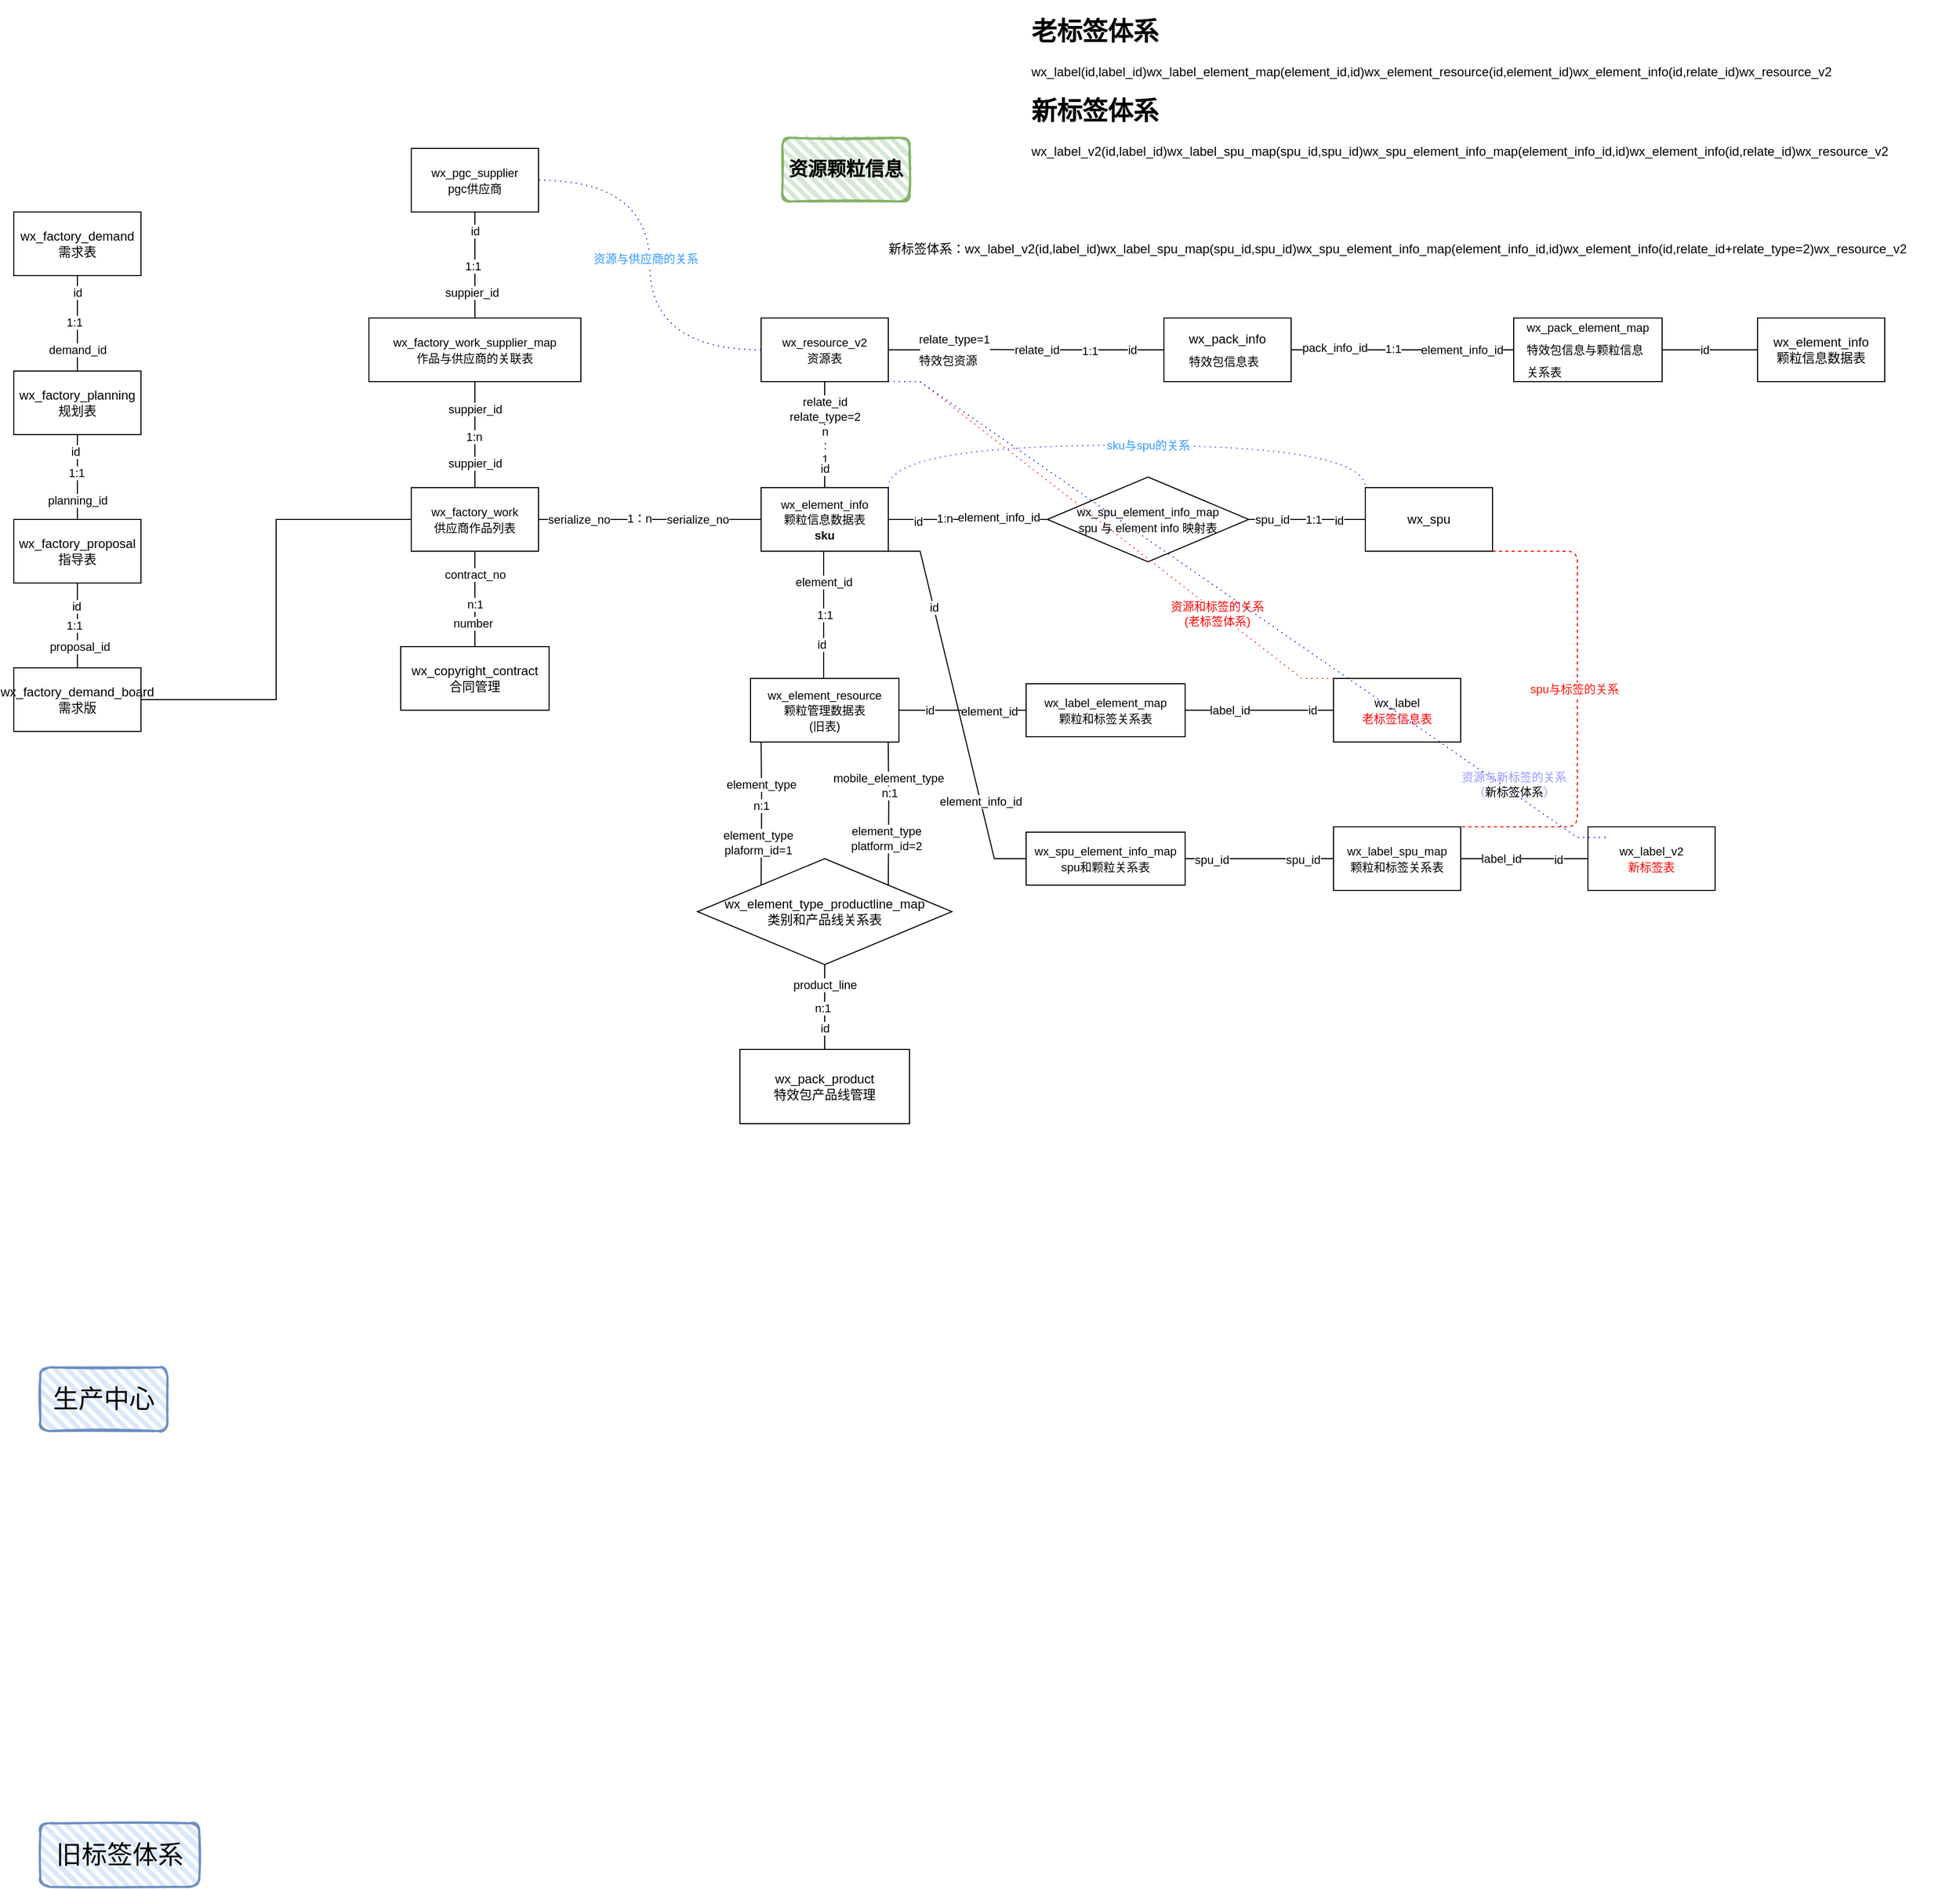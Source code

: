 <mxfile version="24.0.5" type="github">
  <diagram name="第 1 页" id="Xitm7BR1QgXsahXMNKrp">
    <mxGraphModel dx="2261" dy="1915" grid="1" gridSize="10" guides="1" tooltips="1" connect="1" arrows="1" fold="1" page="1" pageScale="1" pageWidth="827" pageHeight="1169" math="0" shadow="0">
      <root>
        <mxCell id="0" />
        <mxCell id="1" parent="0" />
        <mxCell id="gk9bBfAuXZcHd2vXawck-7" style="edgeStyle=orthogonalEdgeStyle;rounded=0;orthogonalLoop=1;jettySize=auto;html=1;entryX=0.5;entryY=0;entryDx=0;entryDy=0;endArrow=none;endFill=0;" parent="1" source="gk9bBfAuXZcHd2vXawck-1" target="gk9bBfAuXZcHd2vXawck-6" edge="1">
          <mxGeometry relative="1" as="geometry" />
        </mxCell>
        <mxCell id="gk9bBfAuXZcHd2vXawck-8" value="relate_id&lt;br&gt;relate_type=2" style="edgeLabel;html=1;align=center;verticalAlign=middle;resizable=0;points=[];" parent="gk9bBfAuXZcHd2vXawck-7" vertex="1" connectable="0">
          <mxGeometry x="-0.48" y="-4" relative="1" as="geometry">
            <mxPoint x="4" as="offset" />
          </mxGeometry>
        </mxCell>
        <mxCell id="gk9bBfAuXZcHd2vXawck-11" value="n&lt;br&gt;:&lt;br&gt;1" style="edgeLabel;html=1;align=center;verticalAlign=middle;resizable=0;points=[];" parent="gk9bBfAuXZcHd2vXawck-7" vertex="1" connectable="0">
          <mxGeometry x="0.02" y="2" relative="1" as="geometry">
            <mxPoint x="-2" y="9" as="offset" />
          </mxGeometry>
        </mxCell>
        <mxCell id="gk9bBfAuXZcHd2vXawck-12" value="id" style="edgeLabel;html=1;align=center;verticalAlign=middle;resizable=0;points=[];" parent="gk9bBfAuXZcHd2vXawck-7" vertex="1" connectable="0">
          <mxGeometry x="0.64" relative="1" as="geometry">
            <mxPoint as="offset" />
          </mxGeometry>
        </mxCell>
        <mxCell id="gk9bBfAuXZcHd2vXawck-14" value="" style="edgeStyle=orthogonalEdgeStyle;rounded=0;orthogonalLoop=1;jettySize=auto;html=1;endArrow=none;endFill=0;" parent="1" edge="1">
          <mxGeometry relative="1" as="geometry">
            <mxPoint x="390" y="199.5" as="sourcePoint" />
            <mxPoint x="610" y="200" as="targetPoint" />
            <Array as="points" />
          </mxGeometry>
        </mxCell>
        <mxCell id="gk9bBfAuXZcHd2vXawck-15" value="&lt;article data-content=&quot;[{&amp;quot;type&amp;quot;:&amp;quot;block&amp;quot;,&amp;quot;id&amp;quot;:&amp;quot;XwP3-1698737157789&amp;quot;,&amp;quot;name&amp;quot;:&amp;quot;paragraph&amp;quot;,&amp;quot;data&amp;quot;:{},&amp;quot;nodes&amp;quot;:[{&amp;quot;type&amp;quot;:&amp;quot;text&amp;quot;,&amp;quot;id&amp;quot;:&amp;quot;NMRr-1698737157787&amp;quot;,&amp;quot;leaves&amp;quot;:[{&amp;quot;text&amp;quot;:&amp;quot;relate_type=1&amp;quot;,&amp;quot;marks&amp;quot;:[]}]}],&amp;quot;state&amp;quot;:{}}]&quot;&gt;&lt;div style=&quot;line-height: 1.75; text-align: left;&quot;&gt;&lt;font style=&quot;font-size: 11px;&quot;&gt;relate_type=1&lt;/font&gt;&lt;/div&gt;&lt;div style=&quot;line-height: 1.75; text-align: left;&quot;&gt;特效包资源&lt;/div&gt;&lt;/article&gt;" style="edgeLabel;html=1;align=center;verticalAlign=middle;resizable=0;points=[];" parent="gk9bBfAuXZcHd2vXawck-14" vertex="1" connectable="0">
          <mxGeometry x="-0.1" y="3" relative="1" as="geometry">
            <mxPoint x="-77" y="3" as="offset" />
          </mxGeometry>
        </mxCell>
        <mxCell id="gk9bBfAuXZcHd2vXawck-19" value="&lt;article data-content=&quot;[{&amp;quot;type&amp;quot;:&amp;quot;block&amp;quot;,&amp;quot;id&amp;quot;:&amp;quot;XwP3-1698737157789&amp;quot;,&amp;quot;name&amp;quot;:&amp;quot;paragraph&amp;quot;,&amp;quot;data&amp;quot;:{},&amp;quot;nodes&amp;quot;:[{&amp;quot;type&amp;quot;:&amp;quot;text&amp;quot;,&amp;quot;id&amp;quot;:&amp;quot;NMRr-1698737157787&amp;quot;,&amp;quot;leaves&amp;quot;:[{&amp;quot;text&amp;quot;:&amp;quot;relate_id&amp;quot;,&amp;quot;marks&amp;quot;:[]}]}],&amp;quot;state&amp;quot;:{}}]&quot;&gt;&lt;div style=&quot;line-height: 1.75; text-align: left;&quot;&gt;&lt;font style=&quot;font-size: 11px;&quot;&gt;relate_id&lt;/font&gt;&lt;/div&gt;&lt;/article&gt;" style="edgeLabel;html=1;align=center;verticalAlign=middle;resizable=0;points=[];" parent="gk9bBfAuXZcHd2vXawck-14" vertex="1" connectable="0">
          <mxGeometry x="0.675" y="2" relative="1" as="geometry">
            <mxPoint x="-84" y="2" as="offset" />
          </mxGeometry>
        </mxCell>
        <mxCell id="gk9bBfAuXZcHd2vXawck-20" value="id" style="edgeLabel;html=1;align=center;verticalAlign=middle;resizable=0;points=[];" parent="gk9bBfAuXZcHd2vXawck-14" vertex="1" connectable="0">
          <mxGeometry x="0.748" y="-2" relative="1" as="geometry">
            <mxPoint x="-2" y="-2" as="offset" />
          </mxGeometry>
        </mxCell>
        <mxCell id="gk9bBfAuXZcHd2vXawck-21" value="1:1" style="edgeLabel;html=1;align=center;verticalAlign=middle;resizable=0;points=[];" parent="gk9bBfAuXZcHd2vXawck-14" vertex="1" connectable="0">
          <mxGeometry x="0.266" relative="1" as="geometry">
            <mxPoint x="11" as="offset" />
          </mxGeometry>
        </mxCell>
        <mxCell id="gk9bBfAuXZcHd2vXawck-24" style="edgeStyle=orthogonalEdgeStyle;rounded=0;orthogonalLoop=1;jettySize=auto;html=1;endArrow=none;endFill=0;" parent="1" edge="1">
          <mxGeometry relative="1" as="geometry">
            <mxPoint x="380" y="200" as="targetPoint" />
            <mxPoint x="350" y="200" as="sourcePoint" />
          </mxGeometry>
        </mxCell>
        <mxCell id="B6y16ondcqQ7qixGHSXy-28" style="edgeStyle=orthogonalEdgeStyle;rounded=0;orthogonalLoop=1;jettySize=auto;html=1;entryX=1;entryY=0.5;entryDx=0;entryDy=0;dashed=1;dashPattern=1 4;curved=1;strokeColor=#0000FF;endArrow=none;endFill=0;" parent="1" source="gk9bBfAuXZcHd2vXawck-1" target="gk9bBfAuXZcHd2vXawck-52" edge="1">
          <mxGeometry relative="1" as="geometry" />
        </mxCell>
        <mxCell id="B6y16ondcqQ7qixGHSXy-29" value="&lt;font color=&quot;#3399ff&quot;&gt;资源与供应商的关系&lt;/font&gt;" style="edgeLabel;html=1;align=center;verticalAlign=middle;resizable=0;points=[];" parent="B6y16ondcqQ7qixGHSXy-28" vertex="1" connectable="0">
          <mxGeometry x="0.032" y="4" relative="1" as="geometry">
            <mxPoint as="offset" />
          </mxGeometry>
        </mxCell>
        <mxCell id="yXbJXcxyzhRO19lz1-nd-18" style="edgeStyle=entityRelationEdgeStyle;rounded=0;orthogonalLoop=1;jettySize=auto;html=1;exitX=1;exitY=1;exitDx=0;exitDy=0;entryX=0;entryY=0;entryDx=0;entryDy=0;endArrow=none;endFill=0;strokeColor=none;dashed=1;dashPattern=1 4;" parent="1" source="gk9bBfAuXZcHd2vXawck-1" target="yXbJXcxyzhRO19lz1-nd-9" edge="1">
          <mxGeometry relative="1" as="geometry" />
        </mxCell>
        <mxCell id="yXbJXcxyzhRO19lz1-nd-19" value="&lt;font color=&quot;#9999ff&quot;&gt;资源与新标签的关系&lt;br&gt;（&lt;/font&gt;新标签体系&lt;font color=&quot;#9999ff&quot;&gt;）&lt;br&gt;&lt;/font&gt;" style="edgeLabel;html=1;align=center;verticalAlign=middle;resizable=0;points=[];" parent="yXbJXcxyzhRO19lz1-nd-18" vertex="1" connectable="0">
          <mxGeometry x="0.711" y="2" relative="1" as="geometry">
            <mxPoint x="28" y="10" as="offset" />
          </mxGeometry>
        </mxCell>
        <mxCell id="gk9bBfAuXZcHd2vXawck-1" value="&lt;font style=&quot;font-size: 11px;&quot;&gt;wx_resource_v2&lt;br&gt;资源表&lt;/font&gt;" style="rounded=0;whiteSpace=wrap;html=1;" parent="1" vertex="1">
          <mxGeometry x="230" y="170" width="120" height="60" as="geometry" />
        </mxCell>
        <mxCell id="gk9bBfAuXZcHd2vXawck-10" value="" style="edgeStyle=orthogonalEdgeStyle;rounded=0;orthogonalLoop=1;jettySize=auto;html=1;endArrow=none;endFill=0;" parent="1" edge="1">
          <mxGeometry relative="1" as="geometry">
            <mxPoint x="289" y="390" as="sourcePoint" />
            <mxPoint x="289" y="510" as="targetPoint" />
          </mxGeometry>
        </mxCell>
        <mxCell id="gk9bBfAuXZcHd2vXawck-35" value="element_id" style="edgeLabel;html=1;align=center;verticalAlign=middle;resizable=0;points=[];" parent="gk9bBfAuXZcHd2vXawck-10" vertex="1" connectable="0">
          <mxGeometry x="-0.525" y="-2" relative="1" as="geometry">
            <mxPoint x="2" as="offset" />
          </mxGeometry>
        </mxCell>
        <mxCell id="gk9bBfAuXZcHd2vXawck-36" value="id" style="edgeLabel;html=1;align=center;verticalAlign=middle;resizable=0;points=[];" parent="gk9bBfAuXZcHd2vXawck-10" vertex="1" connectable="0">
          <mxGeometry x="0.375" y="-2" relative="1" as="geometry">
            <mxPoint y="5" as="offset" />
          </mxGeometry>
        </mxCell>
        <mxCell id="gk9bBfAuXZcHd2vXawck-62" value="1:1" style="edgeLabel;html=1;align=center;verticalAlign=middle;resizable=0;points=[];" parent="gk9bBfAuXZcHd2vXawck-10" vertex="1" connectable="0">
          <mxGeometry x="-0.004" y="-2" relative="1" as="geometry">
            <mxPoint x="3" as="offset" />
          </mxGeometry>
        </mxCell>
        <mxCell id="gk9bBfAuXZcHd2vXawck-34" value="" style="edgeStyle=orthogonalEdgeStyle;rounded=0;orthogonalLoop=1;jettySize=auto;html=1;endArrow=none;endFill=0;" parent="1" source="gk9bBfAuXZcHd2vXawck-6" target="gk9bBfAuXZcHd2vXawck-33" edge="1">
          <mxGeometry relative="1" as="geometry" />
        </mxCell>
        <mxCell id="gk9bBfAuXZcHd2vXawck-37" value="serialize_no" style="edgeLabel;html=1;align=center;verticalAlign=middle;resizable=0;points=[];" parent="gk9bBfAuXZcHd2vXawck-34" vertex="1" connectable="0">
          <mxGeometry x="-0.233" y="2" relative="1" as="geometry">
            <mxPoint x="-92" y="-2" as="offset" />
          </mxGeometry>
        </mxCell>
        <mxCell id="gk9bBfAuXZcHd2vXawck-48" value="1：n" style="edgeLabel;html=1;align=center;verticalAlign=middle;resizable=0;points=[];" parent="gk9bBfAuXZcHd2vXawck-34" vertex="1" connectable="0">
          <mxGeometry x="0.099" y="-1" relative="1" as="geometry">
            <mxPoint as="offset" />
          </mxGeometry>
        </mxCell>
        <mxCell id="B6y16ondcqQ7qixGHSXy-22" style="rounded=0;orthogonalLoop=1;jettySize=auto;html=1;exitX=1;exitY=0.5;exitDx=0;exitDy=0;entryX=0;entryY=0.5;entryDx=0;entryDy=0;endArrow=none;endFill=0;" parent="1" source="B6y16ondcqQ7qixGHSXy-12" target="B6y16ondcqQ7qixGHSXy-21" edge="1">
          <mxGeometry relative="1" as="geometry">
            <mxPoint x="510" y="420" as="targetPoint" />
          </mxGeometry>
        </mxCell>
        <mxCell id="B6y16ondcqQ7qixGHSXy-23" value="spu_id" style="edgeLabel;html=1;align=center;verticalAlign=middle;resizable=0;points=[];" parent="B6y16ondcqQ7qixGHSXy-22" vertex="1" connectable="0">
          <mxGeometry x="-0.691" y="-1" relative="1" as="geometry">
            <mxPoint x="5" y="-1" as="offset" />
          </mxGeometry>
        </mxCell>
        <mxCell id="B6y16ondcqQ7qixGHSXy-24" value="id" style="edgeLabel;html=1;align=center;verticalAlign=middle;resizable=0;points=[];" parent="B6y16ondcqQ7qixGHSXy-22" vertex="1" connectable="0">
          <mxGeometry x="0.546" y="-1" relative="1" as="geometry">
            <mxPoint as="offset" />
          </mxGeometry>
        </mxCell>
        <mxCell id="B6y16ondcqQ7qixGHSXy-25" value="1:1" style="edgeLabel;html=1;align=center;verticalAlign=middle;resizable=0;points=[];" parent="B6y16ondcqQ7qixGHSXy-22" vertex="1" connectable="0">
          <mxGeometry x="0.113" y="-3" relative="1" as="geometry">
            <mxPoint y="-3" as="offset" />
          </mxGeometry>
        </mxCell>
        <mxCell id="MGftzye2ZW7pEAbC8CXY-1" style="edgeStyle=orthogonalEdgeStyle;rounded=0;orthogonalLoop=1;jettySize=auto;html=1;exitX=1;exitY=0;exitDx=0;exitDy=0;entryX=0;entryY=0;entryDx=0;entryDy=0;curved=1;dashed=1;dashPattern=1 4;endArrow=none;endFill=0;strokeColor=#3333FF;" parent="1" source="gk9bBfAuXZcHd2vXawck-6" target="B6y16ondcqQ7qixGHSXy-21" edge="1">
          <mxGeometry relative="1" as="geometry">
            <Array as="points">
              <mxPoint x="350" y="290" />
              <mxPoint x="800" y="290" />
            </Array>
          </mxGeometry>
        </mxCell>
        <mxCell id="MGftzye2ZW7pEAbC8CXY-2" value="&lt;font color=&quot;#3399ff&quot;&gt;sku与spu的关系&lt;/font&gt;" style="edgeLabel;html=1;align=center;verticalAlign=middle;resizable=0;points=[];" parent="MGftzye2ZW7pEAbC8CXY-1" vertex="1" connectable="0">
          <mxGeometry x="-0.064" y="-2" relative="1" as="geometry">
            <mxPoint x="37" y="-2" as="offset" />
          </mxGeometry>
        </mxCell>
        <mxCell id="gk9bBfAuXZcHd2vXawck-6" value="&lt;font style=&quot;font-size: 11px;&quot;&gt;wx_element_info&lt;br&gt;颗粒信息数据表&lt;br&gt;&lt;b style=&quot;border-color: var(--border-color);&quot;&gt;sku&lt;/b&gt;&lt;br&gt;&lt;/font&gt;" style="rounded=0;whiteSpace=wrap;html=1;" parent="1" vertex="1">
          <mxGeometry x="230" y="330" width="120" height="60" as="geometry" />
        </mxCell>
        <mxCell id="gk9bBfAuXZcHd2vXawck-40" value="" style="edgeStyle=orthogonalEdgeStyle;rounded=0;orthogonalLoop=1;jettySize=auto;html=1;endArrow=none;endFill=0;" parent="1" source="gk9bBfAuXZcHd2vXawck-9" target="gk9bBfAuXZcHd2vXawck-39" edge="1">
          <mxGeometry relative="1" as="geometry" />
        </mxCell>
        <mxCell id="gk9bBfAuXZcHd2vXawck-43" value="id" style="edgeLabel;html=1;align=center;verticalAlign=middle;resizable=0;points=[];" parent="gk9bBfAuXZcHd2vXawck-40" vertex="1" connectable="0">
          <mxGeometry x="-0.12" y="-1" relative="1" as="geometry">
            <mxPoint x="-24" y="-1" as="offset" />
          </mxGeometry>
        </mxCell>
        <mxCell id="gk9bBfAuXZcHd2vXawck-44" value="element_id" style="edgeLabel;html=1;align=center;verticalAlign=middle;resizable=0;points=[];" parent="gk9bBfAuXZcHd2vXawck-40" vertex="1" connectable="0">
          <mxGeometry x="0.42" y="-1" relative="1" as="geometry">
            <mxPoint as="offset" />
          </mxGeometry>
        </mxCell>
        <mxCell id="gk9bBfAuXZcHd2vXawck-9" value="&lt;font style=&quot;font-size: 11px;&quot;&gt;wx_element_resource&lt;br&gt;颗粒管理数据表&lt;br&gt;(旧表)&lt;/font&gt;" style="whiteSpace=wrap;html=1;rounded=0;" parent="1" vertex="1">
          <mxGeometry x="220" y="510" width="140" height="60" as="geometry" />
        </mxCell>
        <mxCell id="gk9bBfAuXZcHd2vXawck-26" value="" style="edgeStyle=orthogonalEdgeStyle;rounded=0;orthogonalLoop=1;jettySize=auto;html=1;endArrow=none;endFill=0;" parent="1" source="gk9bBfAuXZcHd2vXawck-13" target="gk9bBfAuXZcHd2vXawck-25" edge="1">
          <mxGeometry relative="1" as="geometry" />
        </mxCell>
        <mxCell id="gk9bBfAuXZcHd2vXawck-28" value="pack_info_id" style="edgeLabel;html=1;align=center;verticalAlign=middle;resizable=0;points=[];" parent="gk9bBfAuXZcHd2vXawck-26" vertex="1" connectable="0">
          <mxGeometry x="-0.661" y="2" relative="1" as="geometry">
            <mxPoint x="5" as="offset" />
          </mxGeometry>
        </mxCell>
        <mxCell id="gk9bBfAuXZcHd2vXawck-29" value="element_info_id" style="edgeLabel;html=1;align=center;verticalAlign=middle;resizable=0;points=[];" parent="gk9bBfAuXZcHd2vXawck-26" vertex="1" connectable="0">
          <mxGeometry x="0.493" relative="1" as="geometry">
            <mxPoint x="4" as="offset" />
          </mxGeometry>
        </mxCell>
        <mxCell id="gk9bBfAuXZcHd2vXawck-49" value="1:1" style="edgeLabel;html=1;align=center;verticalAlign=middle;resizable=0;points=[];" parent="gk9bBfAuXZcHd2vXawck-26" vertex="1" connectable="0">
          <mxGeometry x="-0.086" y="1" relative="1" as="geometry">
            <mxPoint as="offset" />
          </mxGeometry>
        </mxCell>
        <mxCell id="gk9bBfAuXZcHd2vXawck-13" value="&lt;article data-content=&quot;[{&amp;quot;type&amp;quot;:&amp;quot;block&amp;quot;,&amp;quot;id&amp;quot;:&amp;quot;XwP3-1698737157789&amp;quot;,&amp;quot;name&amp;quot;:&amp;quot;paragraph&amp;quot;,&amp;quot;data&amp;quot;:{},&amp;quot;nodes&amp;quot;:[{&amp;quot;type&amp;quot;:&amp;quot;text&amp;quot;,&amp;quot;id&amp;quot;:&amp;quot;NMRr-1698737157787&amp;quot;,&amp;quot;leaves&amp;quot;:[{&amp;quot;text&amp;quot;:&amp;quot;wx_pack_info&amp;quot;,&amp;quot;marks&amp;quot;:[]}]}],&amp;quot;state&amp;quot;:{}}]&quot;&gt;&lt;div style=&quot;line-height: 1.75; text-align: left;&quot;&gt;&lt;font style=&quot;&quot;&gt;wx_pack_info&lt;br&gt;&lt;font style=&quot;font-size: 11px;&quot;&gt;特效包信息表&lt;/font&gt;&lt;br&gt;&lt;/font&gt;&lt;/div&gt;&lt;/article&gt;" style="whiteSpace=wrap;html=1;rounded=0;" parent="1" vertex="1">
          <mxGeometry x="610" y="170" width="120" height="60" as="geometry" />
        </mxCell>
        <mxCell id="gk9bBfAuXZcHd2vXawck-31" value="" style="edgeStyle=orthogonalEdgeStyle;rounded=0;orthogonalLoop=1;jettySize=auto;html=1;endArrow=none;endFill=0;" parent="1" source="gk9bBfAuXZcHd2vXawck-25" target="gk9bBfAuXZcHd2vXawck-30" edge="1">
          <mxGeometry relative="1" as="geometry" />
        </mxCell>
        <mxCell id="gk9bBfAuXZcHd2vXawck-32" value="id" style="edgeLabel;html=1;align=center;verticalAlign=middle;resizable=0;points=[];" parent="gk9bBfAuXZcHd2vXawck-31" vertex="1" connectable="0">
          <mxGeometry x="0.089" y="2" relative="1" as="geometry">
            <mxPoint x="-9" y="2" as="offset" />
          </mxGeometry>
        </mxCell>
        <mxCell id="gk9bBfAuXZcHd2vXawck-25" value="&lt;article data-content=&quot;[{&amp;quot;type&amp;quot;:&amp;quot;block&amp;quot;,&amp;quot;id&amp;quot;:&amp;quot;XwP3-1698737157789&amp;quot;,&amp;quot;name&amp;quot;:&amp;quot;paragraph&amp;quot;,&amp;quot;data&amp;quot;:{},&amp;quot;nodes&amp;quot;:[{&amp;quot;type&amp;quot;:&amp;quot;text&amp;quot;,&amp;quot;id&amp;quot;:&amp;quot;NMRr-1698737157787&amp;quot;,&amp;quot;leaves&amp;quot;:[{&amp;quot;text&amp;quot;:&amp;quot;wx_pack_element_map&amp;quot;,&amp;quot;marks&amp;quot;:[]}]}],&amp;quot;state&amp;quot;:{}}]&quot;&gt;&lt;div style=&quot;line-height: 1.75; text-align: left;&quot;&gt;&lt;font style=&quot;&quot;&gt;&lt;font style=&quot;font-size: 11px;&quot;&gt;wx_pack_element_map&lt;/font&gt;&lt;/font&gt;&lt;/div&gt;&lt;div style=&quot;line-height: 1.75; text-align: left;&quot;&gt;&lt;font style=&quot;&quot;&gt;&lt;font style=&quot;font-size: 11px;&quot;&gt;特效包信息与颗粒信息&lt;/font&gt;&lt;/font&gt;&lt;/div&gt;&lt;div style=&quot;line-height: 1.75; text-align: left;&quot;&gt;&lt;font style=&quot;&quot;&gt;&lt;font style=&quot;font-size: 11px;&quot;&gt;关系表&lt;/font&gt;&lt;br&gt;&lt;/font&gt;&lt;/div&gt;&lt;/article&gt;" style="whiteSpace=wrap;html=1;rounded=0;" parent="1" vertex="1">
          <mxGeometry x="940" y="170" width="140" height="60" as="geometry" />
        </mxCell>
        <mxCell id="gk9bBfAuXZcHd2vXawck-30" value="wx_element_info&lt;br&gt;颗粒信息数据表" style="whiteSpace=wrap;html=1;rounded=0;" parent="1" vertex="1">
          <mxGeometry x="1170" y="170" width="120" height="60" as="geometry" />
        </mxCell>
        <mxCell id="gk9bBfAuXZcHd2vXawck-51" value="" style="edgeStyle=orthogonalEdgeStyle;rounded=0;orthogonalLoop=1;jettySize=auto;html=1;endArrow=none;endFill=0;" parent="1" source="gk9bBfAuXZcHd2vXawck-33" target="gk9bBfAuXZcHd2vXawck-50" edge="1">
          <mxGeometry relative="1" as="geometry" />
        </mxCell>
        <mxCell id="gk9bBfAuXZcHd2vXawck-59" value="contract_no" style="edgeLabel;html=1;align=center;verticalAlign=middle;resizable=0;points=[];" parent="gk9bBfAuXZcHd2vXawck-51" vertex="1" connectable="0">
          <mxGeometry x="-0.507" relative="1" as="geometry">
            <mxPoint as="offset" />
          </mxGeometry>
        </mxCell>
        <mxCell id="gk9bBfAuXZcHd2vXawck-60" value="n:1" style="edgeLabel;html=1;align=center;verticalAlign=middle;resizable=0;points=[];" parent="gk9bBfAuXZcHd2vXawck-51" vertex="1" connectable="0">
          <mxGeometry x="0.199" relative="1" as="geometry">
            <mxPoint y="-4" as="offset" />
          </mxGeometry>
        </mxCell>
        <mxCell id="gk9bBfAuXZcHd2vXawck-61" value="number" style="edgeLabel;html=1;align=center;verticalAlign=middle;resizable=0;points=[];" parent="gk9bBfAuXZcHd2vXawck-51" vertex="1" connectable="0">
          <mxGeometry x="0.512" y="-2" relative="1" as="geometry">
            <mxPoint as="offset" />
          </mxGeometry>
        </mxCell>
        <mxCell id="gk9bBfAuXZcHd2vXawck-53" value="" style="edgeStyle=orthogonalEdgeStyle;rounded=0;orthogonalLoop=1;jettySize=auto;html=1;endArrow=none;endFill=0;entryX=0.5;entryY=1;entryDx=0;entryDy=0;" parent="1" source="gk9bBfAuXZcHd2vXawck-33" target="B6y16ondcqQ7qixGHSXy-1" edge="1">
          <mxGeometry relative="1" as="geometry" />
        </mxCell>
        <mxCell id="gk9bBfAuXZcHd2vXawck-55" value="suppier_id" style="edgeLabel;html=1;align=center;verticalAlign=middle;resizable=0;points=[];" parent="gk9bBfAuXZcHd2vXawck-53" vertex="1" connectable="0">
          <mxGeometry x="-0.312" y="-2" relative="1" as="geometry">
            <mxPoint x="-2" y="11" as="offset" />
          </mxGeometry>
        </mxCell>
        <mxCell id="B6y16ondcqQ7qixGHSXy-3" value="suppier_id" style="edgeLabel;html=1;align=center;verticalAlign=middle;resizable=0;points=[];" parent="gk9bBfAuXZcHd2vXawck-53" vertex="1" connectable="0">
          <mxGeometry x="0.44" y="1" relative="1" as="geometry">
            <mxPoint x="1" y="-2" as="offset" />
          </mxGeometry>
        </mxCell>
        <mxCell id="B6y16ondcqQ7qixGHSXy-9" value="1:n" style="edgeLabel;html=1;align=center;verticalAlign=middle;resizable=0;points=[];" parent="gk9bBfAuXZcHd2vXawck-53" vertex="1" connectable="0">
          <mxGeometry x="-0.033" y="1" relative="1" as="geometry">
            <mxPoint as="offset" />
          </mxGeometry>
        </mxCell>
        <mxCell id="gk9bBfAuXZcHd2vXawck-33" value="&lt;font style=&quot;font-size: 11px;&quot;&gt;wx_factory_work&lt;br&gt;供应商作品列表&lt;/font&gt;" style="whiteSpace=wrap;html=1;rounded=0;" parent="1" vertex="1">
          <mxGeometry x="-100" y="330" width="120" height="60" as="geometry" />
        </mxCell>
        <mxCell id="gk9bBfAuXZcHd2vXawck-42" value="" style="edgeStyle=orthogonalEdgeStyle;rounded=0;orthogonalLoop=1;jettySize=auto;html=1;endArrow=none;endFill=0;" parent="1" source="gk9bBfAuXZcHd2vXawck-39" target="gk9bBfAuXZcHd2vXawck-41" edge="1">
          <mxGeometry relative="1" as="geometry" />
        </mxCell>
        <mxCell id="gk9bBfAuXZcHd2vXawck-45" value="label_id" style="edgeLabel;html=1;align=center;verticalAlign=middle;resizable=0;points=[];" parent="gk9bBfAuXZcHd2vXawck-42" vertex="1" connectable="0">
          <mxGeometry x="-0.6" y="-1" relative="1" as="geometry">
            <mxPoint x="14" y="-1" as="offset" />
          </mxGeometry>
        </mxCell>
        <mxCell id="gk9bBfAuXZcHd2vXawck-39" value="&lt;font style=&quot;font-size: 11px;&quot;&gt;wx_label_element_map&lt;br&gt;颗粒和标签关系表&lt;/font&gt;" style="whiteSpace=wrap;html=1;rounded=0;" parent="1" vertex="1">
          <mxGeometry x="480" y="515" width="150" height="50" as="geometry" />
        </mxCell>
        <mxCell id="gk9bBfAuXZcHd2vXawck-41" value="&lt;font style=&quot;font-size: 11px;&quot;&gt;wx_label&lt;br&gt;&lt;font color=&quot;#ff0000&quot;&gt;老标签信息表&lt;/font&gt;&lt;/font&gt;" style="whiteSpace=wrap;html=1;rounded=0;" parent="1" vertex="1">
          <mxGeometry x="770" y="510" width="120" height="60" as="geometry" />
        </mxCell>
        <mxCell id="gk9bBfAuXZcHd2vXawck-46" value="id" style="edgeLabel;html=1;align=center;verticalAlign=middle;resizable=0;points=[];" parent="1" vertex="1" connectable="0">
          <mxGeometry x="750" y="540" as="geometry" />
        </mxCell>
        <mxCell id="gk9bBfAuXZcHd2vXawck-47" value="serialize_no" style="edgeLabel;html=1;align=center;verticalAlign=middle;resizable=0;points=[];" parent="1" vertex="1" connectable="0">
          <mxGeometry x="170.005" y="360.0" as="geometry" />
        </mxCell>
        <mxCell id="gk9bBfAuXZcHd2vXawck-50" value="wx_copyright_contract&lt;br&gt;合同管理" style="whiteSpace=wrap;html=1;rounded=0;" parent="1" vertex="1">
          <mxGeometry x="-110" y="480" width="140" height="60" as="geometry" />
        </mxCell>
        <mxCell id="B6y16ondcqQ7qixGHSXy-2" value="" style="edgeStyle=orthogonalEdgeStyle;rounded=0;orthogonalLoop=1;jettySize=auto;html=1;endArrow=none;endFill=0;" parent="1" source="gk9bBfAuXZcHd2vXawck-52" target="B6y16ondcqQ7qixGHSXy-1" edge="1">
          <mxGeometry relative="1" as="geometry" />
        </mxCell>
        <mxCell id="B6y16ondcqQ7qixGHSXy-6" value="suppier_id" style="edgeLabel;html=1;align=center;verticalAlign=middle;resizable=0;points=[];" parent="B6y16ondcqQ7qixGHSXy-2" vertex="1" connectable="0">
          <mxGeometry x="0.52" y="-3" relative="1" as="geometry">
            <mxPoint as="offset" />
          </mxGeometry>
        </mxCell>
        <mxCell id="B6y16ondcqQ7qixGHSXy-7" value="id" style="edgeLabel;html=1;align=center;verticalAlign=middle;resizable=0;points=[];" parent="B6y16ondcqQ7qixGHSXy-2" vertex="1" connectable="0">
          <mxGeometry x="-0.64" relative="1" as="geometry">
            <mxPoint as="offset" />
          </mxGeometry>
        </mxCell>
        <mxCell id="B6y16ondcqQ7qixGHSXy-8" value="1:1" style="edgeLabel;html=1;align=center;verticalAlign=middle;resizable=0;points=[];" parent="B6y16ondcqQ7qixGHSXy-2" vertex="1" connectable="0">
          <mxGeometry x="0.02" y="-2" relative="1" as="geometry">
            <mxPoint as="offset" />
          </mxGeometry>
        </mxCell>
        <mxCell id="gk9bBfAuXZcHd2vXawck-52" value="&lt;font style=&quot;font-size: 11px;&quot;&gt;wx_pgc_supplier&lt;br&gt;pgc供应商&lt;/font&gt;" style="whiteSpace=wrap;html=1;rounded=0;" parent="1" vertex="1">
          <mxGeometry x="-100" y="10" width="120" height="60" as="geometry" />
        </mxCell>
        <mxCell id="gk9bBfAuXZcHd2vXawck-66" value="" style="edgeStyle=orthogonalEdgeStyle;rounded=0;orthogonalLoop=1;jettySize=auto;html=1;endArrow=none;endFill=0;" parent="1" source="gk9bBfAuXZcHd2vXawck-63" target="gk9bBfAuXZcHd2vXawck-65" edge="1">
          <mxGeometry relative="1" as="geometry" />
        </mxCell>
        <mxCell id="gk9bBfAuXZcHd2vXawck-67" value="product_line" style="edgeLabel;html=1;align=center;verticalAlign=middle;resizable=0;points=[];" parent="gk9bBfAuXZcHd2vXawck-66" vertex="1" connectable="0">
          <mxGeometry x="-0.534" relative="1" as="geometry">
            <mxPoint as="offset" />
          </mxGeometry>
        </mxCell>
        <mxCell id="gk9bBfAuXZcHd2vXawck-68" value="id" style="edgeLabel;html=1;align=center;verticalAlign=middle;resizable=0;points=[];" parent="gk9bBfAuXZcHd2vXawck-66" vertex="1" connectable="0">
          <mxGeometry x="0.437" relative="1" as="geometry">
            <mxPoint y="2" as="offset" />
          </mxGeometry>
        </mxCell>
        <mxCell id="gk9bBfAuXZcHd2vXawck-69" value="n:1" style="edgeLabel;html=1;align=center;verticalAlign=middle;resizable=0;points=[];" parent="gk9bBfAuXZcHd2vXawck-66" vertex="1" connectable="0">
          <mxGeometry x="0.025" y="-2" relative="1" as="geometry">
            <mxPoint as="offset" />
          </mxGeometry>
        </mxCell>
        <mxCell id="gk9bBfAuXZcHd2vXawck-63" value="wx_element_type_productline_map&lt;br&gt;类别和产品线关系表" style="rhombus;whiteSpace=wrap;html=1;rounded=0;" parent="1" vertex="1">
          <mxGeometry x="170" y="680" width="240" height="100" as="geometry" />
        </mxCell>
        <mxCell id="gk9bBfAuXZcHd2vXawck-65" value="wx_pack_product&lt;br&gt;特效包产品线管理" style="whiteSpace=wrap;html=1;rounded=0;" parent="1" vertex="1">
          <mxGeometry x="210" y="860" width="160" height="70" as="geometry" />
        </mxCell>
        <mxCell id="B6y16ondcqQ7qixGHSXy-1" value="&lt;font style=&quot;font-size: 11px;&quot;&gt;wx_factory_work_supplier_map&lt;br style=&quot;border-color: var(--border-color);&quot;&gt;作品与供应商的关联表&lt;/font&gt;" style="whiteSpace=wrap;html=1;rounded=0;" parent="1" vertex="1">
          <mxGeometry x="-140" y="170" width="200" height="60" as="geometry" />
        </mxCell>
        <mxCell id="B6y16ondcqQ7qixGHSXy-13" style="rounded=0;orthogonalLoop=1;jettySize=auto;html=1;entryX=1;entryY=0.5;entryDx=0;entryDy=0;exitX=0;exitY=0.5;exitDx=0;exitDy=0;endArrow=none;endFill=0;" parent="1" source="B6y16ondcqQ7qixGHSXy-12" target="gk9bBfAuXZcHd2vXawck-6" edge="1">
          <mxGeometry relative="1" as="geometry" />
        </mxCell>
        <mxCell id="B6y16ondcqQ7qixGHSXy-17" value="id" style="edgeLabel;html=1;align=center;verticalAlign=middle;resizable=0;points=[];" parent="B6y16ondcqQ7qixGHSXy-13" vertex="1" connectable="0">
          <mxGeometry x="0.748" y="2" relative="1" as="geometry">
            <mxPoint x="9" as="offset" />
          </mxGeometry>
        </mxCell>
        <mxCell id="B6y16ondcqQ7qixGHSXy-18" value="element_info_id" style="edgeLabel;html=1;align=center;verticalAlign=middle;resizable=0;points=[];" parent="B6y16ondcqQ7qixGHSXy-13" vertex="1" connectable="0">
          <mxGeometry x="-0.385" y="-2" relative="1" as="geometry">
            <mxPoint as="offset" />
          </mxGeometry>
        </mxCell>
        <mxCell id="B6y16ondcqQ7qixGHSXy-19" value="1:n" style="edgeLabel;html=1;align=center;verticalAlign=middle;resizable=0;points=[];" parent="B6y16ondcqQ7qixGHSXy-13" vertex="1" connectable="0">
          <mxGeometry x="0.296" y="-1" relative="1" as="geometry">
            <mxPoint as="offset" />
          </mxGeometry>
        </mxCell>
        <mxCell id="B6y16ondcqQ7qixGHSXy-12" value="&lt;font style=&quot;font-size: 11px;&quot;&gt;wx_spu_element_info_map&lt;br&gt;spu 与 element info 映射表&lt;br&gt;&lt;/font&gt;" style="rhombus;whiteSpace=wrap;html=1;" parent="1" vertex="1">
          <mxGeometry x="500" y="320" width="190" height="80" as="geometry" />
        </mxCell>
        <mxCell id="J026uOZoRTp7faaSBjY_-1" style="edgeStyle=orthogonalEdgeStyle;rounded=0;orthogonalLoop=1;jettySize=auto;html=1;entryX=0.5;entryY=0;entryDx=0;entryDy=0;strokeColor=none;endArrow=none;endFill=0;" parent="1" source="B6y16ondcqQ7qixGHSXy-21" target="yXbJXcxyzhRO19lz1-nd-8" edge="1">
          <mxGeometry relative="1" as="geometry" />
        </mxCell>
        <mxCell id="J026uOZoRTp7faaSBjY_-2" style="edgeStyle=orthogonalEdgeStyle;rounded=1;orthogonalLoop=1;jettySize=auto;html=1;startArrow=none;startFill=0;endArrow=none;endFill=0;dashed=1;strokeColor=#FF0000;" parent="1" edge="1">
          <mxGeometry relative="1" as="geometry">
            <mxPoint x="920" y="390" as="sourcePoint" />
            <mxPoint x="890" y="650" as="targetPoint" />
            <Array as="points">
              <mxPoint x="1000" y="390" />
              <mxPoint x="1000" y="650" />
            </Array>
          </mxGeometry>
        </mxCell>
        <mxCell id="D59RF6kTYer1s2Anf3ri-1" value="&lt;font color=&quot;#ff120a&quot;&gt;spu与标签的关系&lt;/font&gt;" style="edgeLabel;html=1;align=center;verticalAlign=middle;resizable=0;points=[];" parent="J026uOZoRTp7faaSBjY_-2" vertex="1" connectable="0">
          <mxGeometry x="-0.067" y="-3" relative="1" as="geometry">
            <mxPoint as="offset" />
          </mxGeometry>
        </mxCell>
        <mxCell id="B6y16ondcqQ7qixGHSXy-21" value="wx_spu" style="rounded=0;whiteSpace=wrap;html=1;" parent="1" vertex="1">
          <mxGeometry x="800" y="330" width="120" height="60" as="geometry" />
        </mxCell>
        <mxCell id="B6y16ondcqQ7qixGHSXy-33" style="edgeStyle=orthogonalEdgeStyle;rounded=0;orthogonalLoop=1;jettySize=auto;html=1;exitX=0.75;exitY=1;exitDx=0;exitDy=0;entryX=1;entryY=0;entryDx=0;entryDy=0;endArrow=none;endFill=0;" parent="1" target="gk9bBfAuXZcHd2vXawck-63" edge="1">
          <mxGeometry relative="1" as="geometry">
            <mxPoint x="349.92" y="570" as="sourcePoint" />
            <mxPoint x="349.0" y="692" as="targetPoint" />
          </mxGeometry>
        </mxCell>
        <mxCell id="B6y16ondcqQ7qixGHSXy-37" value="mobile_element_type" style="edgeLabel;html=1;align=center;verticalAlign=middle;resizable=0;points=[];" parent="B6y16ondcqQ7qixGHSXy-33" vertex="1" connectable="0">
          <mxGeometry x="-0.616" relative="1" as="geometry">
            <mxPoint y="8" as="offset" />
          </mxGeometry>
        </mxCell>
        <mxCell id="B6y16ondcqQ7qixGHSXy-39" value="n:1" style="edgeLabel;html=1;align=center;verticalAlign=middle;resizable=0;points=[];" parent="B6y16ondcqQ7qixGHSXy-33" vertex="1" connectable="0">
          <mxGeometry x="-0.18" y="-2" relative="1" as="geometry">
            <mxPoint y="-6" as="offset" />
          </mxGeometry>
        </mxCell>
        <mxCell id="B6y16ondcqQ7qixGHSXy-40" value="element_type&lt;br&gt;platform_id=2" style="edgeLabel;html=1;align=center;verticalAlign=middle;resizable=0;points=[];" parent="B6y16ondcqQ7qixGHSXy-33" vertex="1" connectable="0">
          <mxGeometry x="0.099" y="-2" relative="1" as="geometry">
            <mxPoint y="17" as="offset" />
          </mxGeometry>
        </mxCell>
        <mxCell id="B6y16ondcqQ7qixGHSXy-34" style="edgeStyle=orthogonalEdgeStyle;rounded=0;orthogonalLoop=1;jettySize=auto;html=1;exitX=0.25;exitY=1;exitDx=0;exitDy=0;entryX=0;entryY=0;entryDx=0;entryDy=0;endArrow=none;endFill=0;" parent="1" target="gk9bBfAuXZcHd2vXawck-63" edge="1">
          <mxGeometry relative="1" as="geometry">
            <mxPoint x="230.04" y="570" as="sourcePoint" />
            <mxPoint x="230" y="700" as="targetPoint" />
          </mxGeometry>
        </mxCell>
        <mxCell id="B6y16ondcqQ7qixGHSXy-35" value="element_type" style="edgeLabel;html=1;align=center;verticalAlign=middle;resizable=0;points=[];" parent="B6y16ondcqQ7qixGHSXy-34" vertex="1" connectable="0">
          <mxGeometry x="-0.764" y="-2" relative="1" as="geometry">
            <mxPoint x="2" y="24" as="offset" />
          </mxGeometry>
        </mxCell>
        <mxCell id="B6y16ondcqQ7qixGHSXy-36" value="element_type&lt;br&gt;plaform_id=1" style="edgeLabel;html=1;align=center;verticalAlign=middle;resizable=0;points=[];" parent="B6y16ondcqQ7qixGHSXy-34" vertex="1" connectable="0">
          <mxGeometry x="0.395" y="-3" relative="1" as="geometry">
            <mxPoint y="1" as="offset" />
          </mxGeometry>
        </mxCell>
        <mxCell id="B6y16ondcqQ7qixGHSXy-38" value="n:1" style="edgeLabel;html=1;align=center;verticalAlign=middle;resizable=0;points=[];" parent="B6y16ondcqQ7qixGHSXy-34" vertex="1" connectable="0">
          <mxGeometry x="-0.122" y="3" relative="1" as="geometry">
            <mxPoint x="-3" y="1" as="offset" />
          </mxGeometry>
        </mxCell>
        <mxCell id="MGftzye2ZW7pEAbC8CXY-3" value="&lt;font style=&quot;font-size: 18px;&quot;&gt;&lt;b&gt;资源颗粒信息&lt;/b&gt;&lt;/font&gt;" style="rounded=1;whiteSpace=wrap;html=1;strokeWidth=2;fillWeight=4;hachureGap=8;hachureAngle=45;fillColor=#d5e8d4;sketch=1;strokeColor=#82b366;" parent="1" vertex="1">
          <mxGeometry x="250" width="120" height="60" as="geometry" />
        </mxCell>
        <mxCell id="E3slfJ039MUQ1OmCvmN7-1" value="&lt;font style=&quot;font-size: 24px;&quot;&gt;生产中心&lt;/font&gt;" style="rounded=1;whiteSpace=wrap;html=1;strokeWidth=2;fillWeight=4;hachureGap=8;hachureAngle=45;fillColor=#dae8fc;sketch=1;strokeColor=#6c8ebf;" parent="1" vertex="1">
          <mxGeometry x="-450" y="1160" width="120" height="60" as="geometry" />
        </mxCell>
        <mxCell id="E3slfJ039MUQ1OmCvmN7-4" style="edgeStyle=orthogonalEdgeStyle;rounded=0;orthogonalLoop=1;jettySize=auto;html=1;endArrow=none;endFill=0;" parent="1" source="E3slfJ039MUQ1OmCvmN7-2" target="E3slfJ039MUQ1OmCvmN7-3" edge="1">
          <mxGeometry relative="1" as="geometry" />
        </mxCell>
        <mxCell id="E3slfJ039MUQ1OmCvmN7-5" value="id" style="edgeLabel;html=1;align=center;verticalAlign=middle;resizable=0;points=[];" parent="E3slfJ039MUQ1OmCvmN7-4" vertex="1" connectable="0">
          <mxGeometry x="-0.429" y="2" relative="1" as="geometry">
            <mxPoint x="-2" y="-10" as="offset" />
          </mxGeometry>
        </mxCell>
        <mxCell id="E3slfJ039MUQ1OmCvmN7-6" value="demand_id" style="edgeLabel;html=1;align=center;verticalAlign=middle;resizable=0;points=[];" parent="E3slfJ039MUQ1OmCvmN7-4" vertex="1" connectable="0">
          <mxGeometry x="0.543" relative="1" as="geometry">
            <mxPoint as="offset" />
          </mxGeometry>
        </mxCell>
        <mxCell id="E3slfJ039MUQ1OmCvmN7-7" value="1:1" style="edgeLabel;html=1;align=center;verticalAlign=middle;resizable=0;points=[];" parent="E3slfJ039MUQ1OmCvmN7-4" vertex="1" connectable="0">
          <mxGeometry x="-0.029" y="-3" relative="1" as="geometry">
            <mxPoint as="offset" />
          </mxGeometry>
        </mxCell>
        <mxCell id="E3slfJ039MUQ1OmCvmN7-2" value="&lt;font style=&quot;&quot;&gt;wx_factory_demand&lt;br&gt;需求表&lt;br&gt;&lt;/font&gt;" style="rounded=0;whiteSpace=wrap;html=1;" parent="1" vertex="1">
          <mxGeometry x="-475" y="70" width="120" height="60" as="geometry" />
        </mxCell>
        <mxCell id="E3slfJ039MUQ1OmCvmN7-16" value="" style="edgeStyle=orthogonalEdgeStyle;rounded=0;orthogonalLoop=1;jettySize=auto;html=1;endArrow=none;endFill=0;" parent="1" source="E3slfJ039MUQ1OmCvmN7-3" target="E3slfJ039MUQ1OmCvmN7-15" edge="1">
          <mxGeometry relative="1" as="geometry" />
        </mxCell>
        <mxCell id="E3slfJ039MUQ1OmCvmN7-18" value="id" style="edgeLabel;html=1;align=center;verticalAlign=middle;resizable=0;points=[];" parent="E3slfJ039MUQ1OmCvmN7-16" vertex="1" connectable="0">
          <mxGeometry x="-0.6" y="-2" relative="1" as="geometry">
            <mxPoint as="offset" />
          </mxGeometry>
        </mxCell>
        <mxCell id="E3slfJ039MUQ1OmCvmN7-19" value="planning_id" style="edgeLabel;html=1;align=center;verticalAlign=middle;resizable=0;points=[];" parent="E3slfJ039MUQ1OmCvmN7-16" vertex="1" connectable="0">
          <mxGeometry x="0.55" relative="1" as="geometry">
            <mxPoint as="offset" />
          </mxGeometry>
        </mxCell>
        <mxCell id="E3slfJ039MUQ1OmCvmN7-20" value="1:1" style="edgeLabel;html=1;align=center;verticalAlign=middle;resizable=0;points=[];" parent="E3slfJ039MUQ1OmCvmN7-16" vertex="1" connectable="0">
          <mxGeometry x="-0.1" y="-1" relative="1" as="geometry">
            <mxPoint as="offset" />
          </mxGeometry>
        </mxCell>
        <mxCell id="E3slfJ039MUQ1OmCvmN7-3" value="&lt;font style=&quot;&quot;&gt;wx_factory_planning规划表&lt;br&gt;&lt;/font&gt;" style="rounded=0;whiteSpace=wrap;html=1;" parent="1" vertex="1">
          <mxGeometry x="-475" y="220" width="120" height="60" as="geometry" />
        </mxCell>
        <mxCell id="OBUAfugVGKrVwssEBv_r-2" style="edgeStyle=orthogonalEdgeStyle;rounded=0;orthogonalLoop=1;jettySize=auto;html=1;entryX=0;entryY=0.5;entryDx=0;entryDy=0;endArrow=none;endFill=0;" parent="1" source="E3slfJ039MUQ1OmCvmN7-11" target="gk9bBfAuXZcHd2vXawck-33" edge="1">
          <mxGeometry relative="1" as="geometry" />
        </mxCell>
        <mxCell id="E3slfJ039MUQ1OmCvmN7-11" value="wx_factory_demand_board&lt;br&gt;需求版" style="whiteSpace=wrap;html=1;rounded=0;" parent="1" vertex="1">
          <mxGeometry x="-475" y="500" width="120" height="60" as="geometry" />
        </mxCell>
        <mxCell id="E3slfJ039MUQ1OmCvmN7-17" value="" style="edgeStyle=orthogonalEdgeStyle;rounded=0;orthogonalLoop=1;jettySize=auto;html=1;endArrow=none;endFill=0;" parent="1" source="E3slfJ039MUQ1OmCvmN7-15" target="E3slfJ039MUQ1OmCvmN7-11" edge="1">
          <mxGeometry relative="1" as="geometry" />
        </mxCell>
        <mxCell id="E3slfJ039MUQ1OmCvmN7-21" value="id" style="edgeLabel;html=1;align=center;verticalAlign=middle;resizable=0;points=[];" parent="E3slfJ039MUQ1OmCvmN7-17" vertex="1" connectable="0">
          <mxGeometry x="-0.45" y="-1" relative="1" as="geometry">
            <mxPoint as="offset" />
          </mxGeometry>
        </mxCell>
        <mxCell id="E3slfJ039MUQ1OmCvmN7-22" value="1:1" style="edgeLabel;html=1;align=center;verticalAlign=middle;resizable=0;points=[];" parent="E3slfJ039MUQ1OmCvmN7-17" vertex="1" connectable="0">
          <mxGeometry x="0.2" y="-3" relative="1" as="geometry">
            <mxPoint y="-8" as="offset" />
          </mxGeometry>
        </mxCell>
        <mxCell id="E3slfJ039MUQ1OmCvmN7-23" value="proposal_id" style="edgeLabel;html=1;align=center;verticalAlign=middle;resizable=0;points=[];" parent="E3slfJ039MUQ1OmCvmN7-17" vertex="1" connectable="0">
          <mxGeometry x="0.7" y="2" relative="1" as="geometry">
            <mxPoint y="-8" as="offset" />
          </mxGeometry>
        </mxCell>
        <mxCell id="E3slfJ039MUQ1OmCvmN7-15" value="wx_factory_proposal&lt;br&gt;指导表" style="whiteSpace=wrap;html=1;rounded=0;" parent="1" vertex="1">
          <mxGeometry x="-475" y="360" width="120" height="60" as="geometry" />
        </mxCell>
        <mxCell id="yXbJXcxyzhRO19lz1-nd-2" style="edgeStyle=entityRelationEdgeStyle;rounded=0;orthogonalLoop=1;jettySize=auto;html=1;exitX=1;exitY=1;exitDx=0;exitDy=0;entryX=0;entryY=0;entryDx=0;entryDy=0;endArrow=none;endFill=0;dashed=1;dashPattern=1 4;strokeColor=#FF0000;" parent="1" source="gk9bBfAuXZcHd2vXawck-1" target="gk9bBfAuXZcHd2vXawck-41" edge="1">
          <mxGeometry relative="1" as="geometry">
            <Array as="points">
              <mxPoint x="350" y="230" />
            </Array>
          </mxGeometry>
        </mxCell>
        <mxCell id="yXbJXcxyzhRO19lz1-nd-3" value="&lt;font color=&quot;#ff0000&quot;&gt;资源和标签的关系&lt;br&gt;(老标签体系)&lt;/font&gt;" style="edgeLabel;html=1;align=center;verticalAlign=middle;resizable=0;points=[];" parent="yXbJXcxyzhRO19lz1-nd-2" vertex="1" connectable="0">
          <mxGeometry x="0.492" y="-1" relative="1" as="geometry">
            <mxPoint as="offset" />
          </mxGeometry>
        </mxCell>
        <mxCell id="yXbJXcxyzhRO19lz1-nd-4" value="新标签体系：wx_label_v2(id,label_id)wx_label_spu_map(spu_id,spu_id)wx_spu_element_info_map(element_info_id,id)wx_element_info(id,relate_id+relate_type=2)wx_resource_v2" style="text;html=1;align=center;verticalAlign=middle;resizable=0;points=[];autosize=1;strokeColor=none;fillColor=none;" parent="1" vertex="1">
          <mxGeometry x="340" y="90" width="980" height="30" as="geometry" />
        </mxCell>
        <mxCell id="yXbJXcxyzhRO19lz1-nd-6" value="" style="edgeStyle=orthogonalEdgeStyle;rounded=0;orthogonalLoop=1;jettySize=auto;html=1;endArrow=none;endFill=0;" parent="1" source="yXbJXcxyzhRO19lz1-nd-8" target="yXbJXcxyzhRO19lz1-nd-9" edge="1">
          <mxGeometry relative="1" as="geometry" />
        </mxCell>
        <mxCell id="yXbJXcxyzhRO19lz1-nd-7" value="label_id" style="edgeLabel;html=1;align=center;verticalAlign=middle;resizable=0;points=[];" parent="yXbJXcxyzhRO19lz1-nd-6" vertex="1" connectable="0">
          <mxGeometry x="-0.6" y="-1" relative="1" as="geometry">
            <mxPoint x="14" y="-1" as="offset" />
          </mxGeometry>
        </mxCell>
        <mxCell id="yXbJXcxyzhRO19lz1-nd-10" value="id" style="edgeLabel;html=1;align=center;verticalAlign=middle;resizable=0;points=[];" parent="yXbJXcxyzhRO19lz1-nd-6" vertex="1" connectable="0">
          <mxGeometry x="0.531" y="-1" relative="1" as="geometry">
            <mxPoint as="offset" />
          </mxGeometry>
        </mxCell>
        <mxCell id="yXbJXcxyzhRO19lz1-nd-8" value="&lt;font style=&quot;font-size: 11px;&quot;&gt;wx_label_spu_map&lt;br&gt;颗粒和标签关系表&lt;/font&gt;" style="whiteSpace=wrap;html=1;rounded=0;" parent="1" vertex="1">
          <mxGeometry x="770" y="650" width="120" height="60" as="geometry" />
        </mxCell>
        <mxCell id="yXbJXcxyzhRO19lz1-nd-9" value="&lt;font style=&quot;font-size: 11px;&quot;&gt;wx_label_v2&lt;br&gt;&lt;font color=&quot;#ff0000&quot;&gt;新标签表&lt;/font&gt;&lt;/font&gt;" style="whiteSpace=wrap;html=1;rounded=0;" parent="1" vertex="1">
          <mxGeometry x="1010" y="650" width="120" height="60" as="geometry" />
        </mxCell>
        <mxCell id="yXbJXcxyzhRO19lz1-nd-12" style="edgeStyle=orthogonalEdgeStyle;rounded=0;orthogonalLoop=1;jettySize=auto;html=1;entryX=0;entryY=0.5;entryDx=0;entryDy=0;endArrow=none;endFill=0;" parent="1" source="yXbJXcxyzhRO19lz1-nd-11" target="yXbJXcxyzhRO19lz1-nd-8" edge="1">
          <mxGeometry relative="1" as="geometry" />
        </mxCell>
        <mxCell id="yXbJXcxyzhRO19lz1-nd-14" value="spu_id" style="edgeLabel;html=1;align=center;verticalAlign=middle;resizable=0;points=[];" parent="yXbJXcxyzhRO19lz1-nd-12" vertex="1" connectable="0">
          <mxGeometry x="0.587" y="-1" relative="1" as="geometry">
            <mxPoint as="offset" />
          </mxGeometry>
        </mxCell>
        <mxCell id="yXbJXcxyzhRO19lz1-nd-15" value="spu_id" style="edgeLabel;html=1;align=center;verticalAlign=middle;resizable=0;points=[];" parent="yXbJXcxyzhRO19lz1-nd-12" vertex="1" connectable="0">
          <mxGeometry x="-0.64" y="-1" relative="1" as="geometry">
            <mxPoint as="offset" />
          </mxGeometry>
        </mxCell>
        <mxCell id="yXbJXcxyzhRO19lz1-nd-13" style="edgeStyle=entityRelationEdgeStyle;rounded=0;orthogonalLoop=1;jettySize=auto;html=1;entryX=1;entryY=1;entryDx=0;entryDy=0;elbow=vertical;endArrow=none;endFill=0;" parent="1" source="yXbJXcxyzhRO19lz1-nd-11" target="gk9bBfAuXZcHd2vXawck-6" edge="1">
          <mxGeometry relative="1" as="geometry" />
        </mxCell>
        <mxCell id="yXbJXcxyzhRO19lz1-nd-16" value="element_info_id" style="edgeLabel;html=1;align=center;verticalAlign=middle;resizable=0;points=[];" parent="yXbJXcxyzhRO19lz1-nd-13" vertex="1" connectable="0">
          <mxGeometry x="-0.522" relative="1" as="geometry">
            <mxPoint as="offset" />
          </mxGeometry>
        </mxCell>
        <mxCell id="yXbJXcxyzhRO19lz1-nd-17" value="id" style="edgeLabel;html=1;align=center;verticalAlign=middle;resizable=0;points=[];" parent="yXbJXcxyzhRO19lz1-nd-13" vertex="1" connectable="0">
          <mxGeometry x="0.533" relative="1" as="geometry">
            <mxPoint as="offset" />
          </mxGeometry>
        </mxCell>
        <mxCell id="yXbJXcxyzhRO19lz1-nd-11" value="&lt;font style=&quot;font-size: 11px;&quot;&gt;wx_spu_element_info_map&lt;br&gt;spu和颗粒关系表&lt;/font&gt;" style="whiteSpace=wrap;html=1;rounded=0;" parent="1" vertex="1">
          <mxGeometry x="480" y="655" width="150" height="50" as="geometry" />
        </mxCell>
        <mxCell id="yXbJXcxyzhRO19lz1-nd-20" style="edgeStyle=entityRelationEdgeStyle;rounded=0;orthogonalLoop=1;jettySize=auto;html=1;exitX=1;exitY=1;exitDx=0;exitDy=0;entryX=0;entryY=0;entryDx=0;entryDy=0;endArrow=none;endFill=0;dashed=1;dashPattern=1 4;strokeColor=#0000FF;" parent="1" source="gk9bBfAuXZcHd2vXawck-1" edge="1">
          <mxGeometry relative="1" as="geometry">
            <mxPoint x="370" y="240" as="sourcePoint" />
            <mxPoint x="1030" y="660" as="targetPoint" />
          </mxGeometry>
        </mxCell>
        <mxCell id="cCusPYkFXxiys2kptESl-2" value="&lt;font style=&quot;font-size: 24px;&quot;&gt;旧标签体系&lt;/font&gt;" style="rounded=1;whiteSpace=wrap;html=1;strokeWidth=2;fillWeight=4;hachureGap=8;hachureAngle=45;fillColor=#dae8fc;sketch=1;strokeColor=#6c8ebf;" parent="1" vertex="1">
          <mxGeometry x="-450" y="1590" width="150" height="60" as="geometry" />
        </mxCell>
        <mxCell id="cCusPYkFXxiys2kptESl-5" value="&lt;h1&gt;老标签体系&lt;/h1&gt;&lt;p&gt;wx_label(id,label_id)wx_label_element_map(element_id,id)wx_element_resource(id,element_id)wx_element_info(id,relate_id)wx_resource_v2&lt;/p&gt;&lt;div&gt;&lt;h1 style=&quot;border-color: var(--border-color);&quot;&gt;新标签体系&lt;/h1&gt;&lt;p style=&quot;border-color: var(--border-color);&quot;&gt;wx_label_v2(id,label_id)wx_label_spu_map(spu_id,spu_id)wx_spu_element_info_map(element_info_id,id)wx_element_info(id,relate_id)wx_resource_v2&lt;/p&gt;&lt;p style=&quot;border-color: var(--border-color);&quot;&gt;&lt;br&gt;&lt;/p&gt;&lt;/div&gt;" style="text;html=1;strokeColor=none;fillColor=none;spacing=5;spacingTop=-20;whiteSpace=wrap;overflow=hidden;rounded=0;" parent="1" vertex="1">
          <mxGeometry x="480" y="-120" width="880" height="150" as="geometry" />
        </mxCell>
      </root>
    </mxGraphModel>
  </diagram>
</mxfile>
